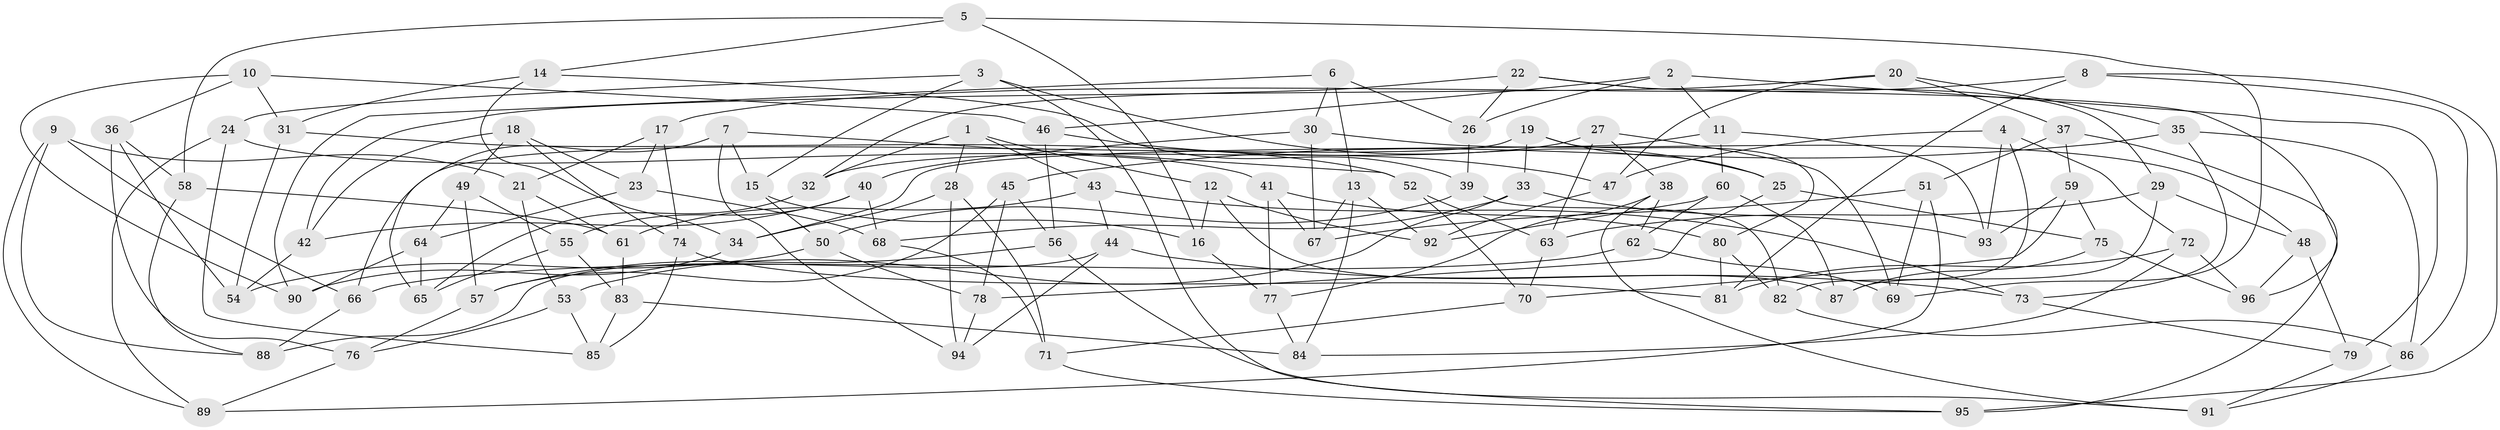 // Generated by graph-tools (version 1.1) at 2025/16/03/09/25 04:16:22]
// undirected, 96 vertices, 192 edges
graph export_dot {
graph [start="1"]
  node [color=gray90,style=filled];
  1;
  2;
  3;
  4;
  5;
  6;
  7;
  8;
  9;
  10;
  11;
  12;
  13;
  14;
  15;
  16;
  17;
  18;
  19;
  20;
  21;
  22;
  23;
  24;
  25;
  26;
  27;
  28;
  29;
  30;
  31;
  32;
  33;
  34;
  35;
  36;
  37;
  38;
  39;
  40;
  41;
  42;
  43;
  44;
  45;
  46;
  47;
  48;
  49;
  50;
  51;
  52;
  53;
  54;
  55;
  56;
  57;
  58;
  59;
  60;
  61;
  62;
  63;
  64;
  65;
  66;
  67;
  68;
  69;
  70;
  71;
  72;
  73;
  74;
  75;
  76;
  77;
  78;
  79;
  80;
  81;
  82;
  83;
  84;
  85;
  86;
  87;
  88;
  89;
  90;
  91;
  92;
  93;
  94;
  95;
  96;
  1 -- 32;
  1 -- 43;
  1 -- 12;
  1 -- 28;
  2 -- 46;
  2 -- 26;
  2 -- 79;
  2 -- 11;
  3 -- 95;
  3 -- 25;
  3 -- 15;
  3 -- 24;
  4 -- 72;
  4 -- 47;
  4 -- 93;
  4 -- 82;
  5 -- 69;
  5 -- 16;
  5 -- 14;
  5 -- 58;
  6 -- 30;
  6 -- 26;
  6 -- 90;
  6 -- 13;
  7 -- 65;
  7 -- 52;
  7 -- 94;
  7 -- 15;
  8 -- 86;
  8 -- 95;
  8 -- 81;
  8 -- 17;
  9 -- 88;
  9 -- 21;
  9 -- 89;
  9 -- 66;
  10 -- 36;
  10 -- 31;
  10 -- 90;
  10 -- 46;
  11 -- 34;
  11 -- 60;
  11 -- 93;
  12 -- 87;
  12 -- 92;
  12 -- 16;
  13 -- 67;
  13 -- 92;
  13 -- 84;
  14 -- 34;
  14 -- 31;
  14 -- 39;
  15 -- 16;
  15 -- 50;
  16 -- 77;
  17 -- 74;
  17 -- 23;
  17 -- 21;
  18 -- 49;
  18 -- 23;
  18 -- 74;
  18 -- 42;
  19 -- 80;
  19 -- 33;
  19 -- 66;
  19 -- 25;
  20 -- 37;
  20 -- 42;
  20 -- 35;
  20 -- 47;
  21 -- 53;
  21 -- 61;
  22 -- 26;
  22 -- 96;
  22 -- 29;
  22 -- 32;
  23 -- 64;
  23 -- 68;
  24 -- 85;
  24 -- 89;
  24 -- 41;
  25 -- 75;
  25 -- 78;
  26 -- 39;
  27 -- 63;
  27 -- 38;
  27 -- 69;
  27 -- 32;
  28 -- 34;
  28 -- 94;
  28 -- 71;
  29 -- 63;
  29 -- 48;
  29 -- 87;
  30 -- 67;
  30 -- 48;
  30 -- 40;
  31 -- 52;
  31 -- 54;
  32 -- 65;
  33 -- 93;
  33 -- 53;
  33 -- 68;
  34 -- 90;
  35 -- 86;
  35 -- 73;
  35 -- 45;
  36 -- 58;
  36 -- 54;
  36 -- 76;
  37 -- 59;
  37 -- 51;
  37 -- 95;
  38 -- 91;
  38 -- 62;
  38 -- 77;
  39 -- 50;
  39 -- 82;
  40 -- 42;
  40 -- 68;
  40 -- 55;
  41 -- 80;
  41 -- 67;
  41 -- 77;
  42 -- 54;
  43 -- 61;
  43 -- 73;
  43 -- 44;
  44 -- 88;
  44 -- 94;
  44 -- 73;
  45 -- 78;
  45 -- 57;
  45 -- 56;
  46 -- 47;
  46 -- 56;
  47 -- 92;
  48 -- 79;
  48 -- 96;
  49 -- 55;
  49 -- 57;
  49 -- 64;
  50 -- 54;
  50 -- 78;
  51 -- 67;
  51 -- 69;
  51 -- 89;
  52 -- 63;
  52 -- 70;
  53 -- 76;
  53 -- 85;
  55 -- 83;
  55 -- 65;
  56 -- 91;
  56 -- 57;
  57 -- 76;
  58 -- 61;
  58 -- 88;
  59 -- 70;
  59 -- 75;
  59 -- 93;
  60 -- 87;
  60 -- 62;
  60 -- 92;
  61 -- 83;
  62 -- 66;
  62 -- 69;
  63 -- 70;
  64 -- 90;
  64 -- 65;
  66 -- 88;
  68 -- 71;
  70 -- 71;
  71 -- 95;
  72 -- 96;
  72 -- 81;
  72 -- 84;
  73 -- 79;
  74 -- 85;
  74 -- 81;
  75 -- 96;
  75 -- 87;
  76 -- 89;
  77 -- 84;
  78 -- 94;
  79 -- 91;
  80 -- 82;
  80 -- 81;
  82 -- 86;
  83 -- 84;
  83 -- 85;
  86 -- 91;
}
